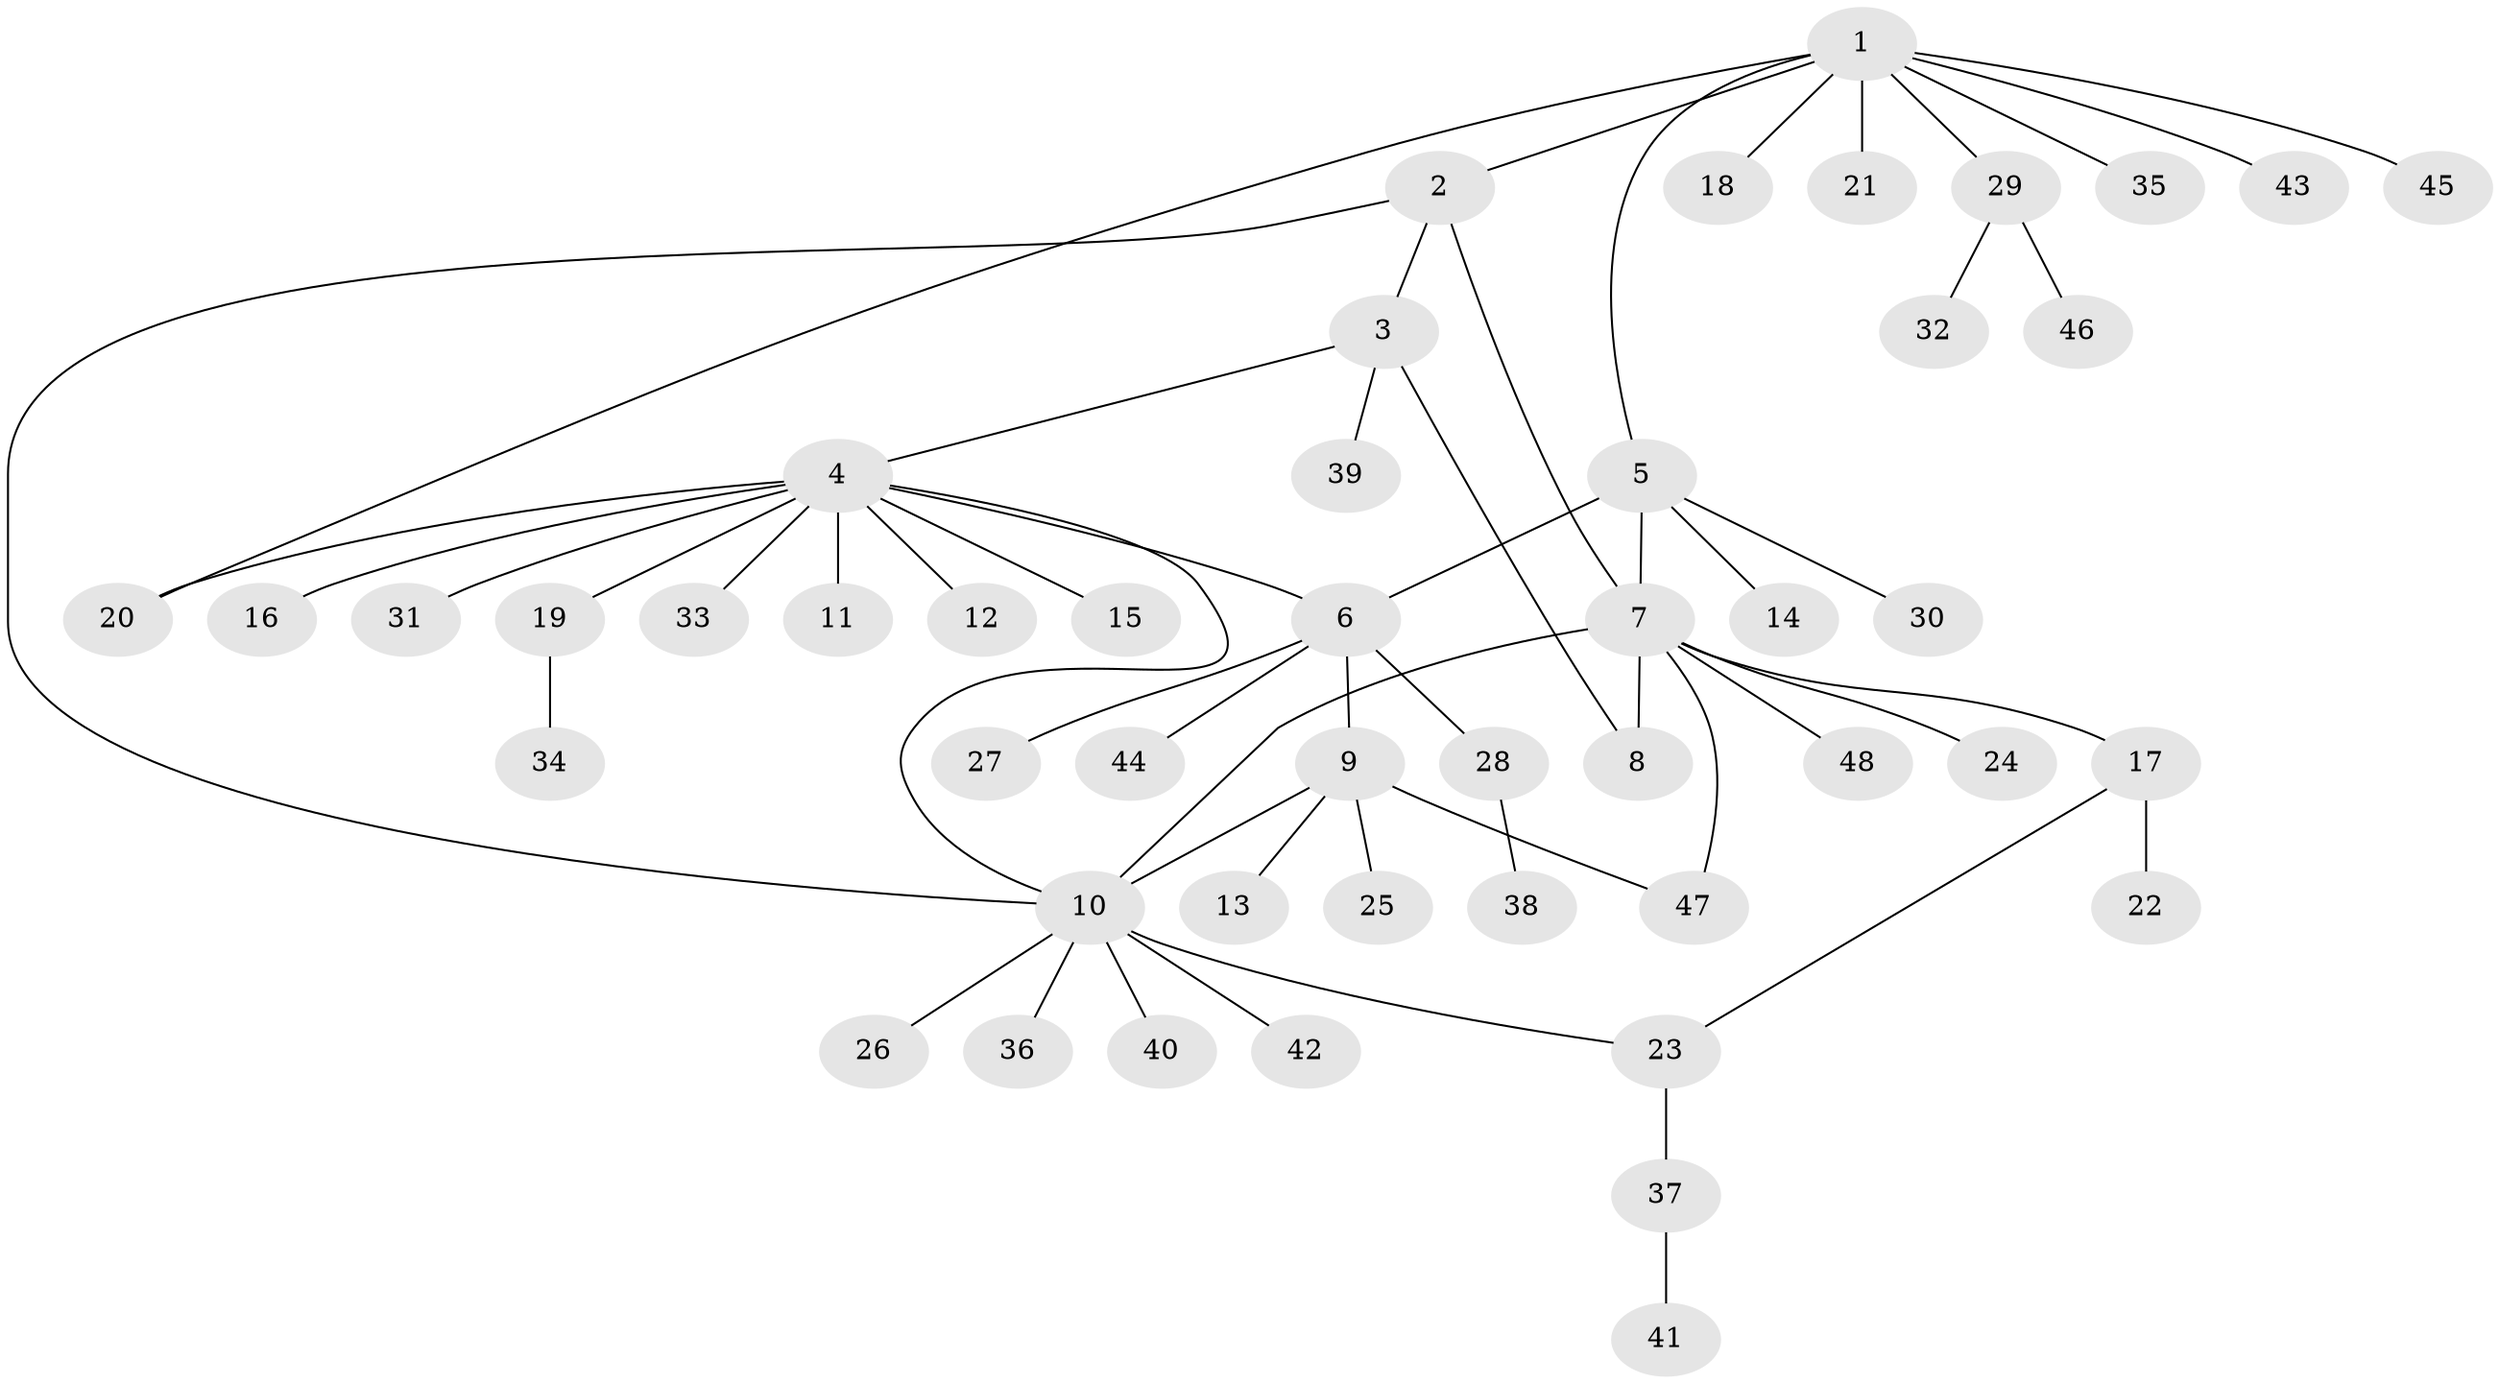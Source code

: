 // coarse degree distribution, {1: 0.5, 8: 0.05, 2: 0.05, 4: 0.1, 3: 0.15, 6: 0.1, 5: 0.05}
// Generated by graph-tools (version 1.1) at 2025/37/03/04/25 23:37:43]
// undirected, 48 vertices, 56 edges
graph export_dot {
  node [color=gray90,style=filled];
  1;
  2;
  3;
  4;
  5;
  6;
  7;
  8;
  9;
  10;
  11;
  12;
  13;
  14;
  15;
  16;
  17;
  18;
  19;
  20;
  21;
  22;
  23;
  24;
  25;
  26;
  27;
  28;
  29;
  30;
  31;
  32;
  33;
  34;
  35;
  36;
  37;
  38;
  39;
  40;
  41;
  42;
  43;
  44;
  45;
  46;
  47;
  48;
  1 -- 2;
  1 -- 5;
  1 -- 18;
  1 -- 20;
  1 -- 21;
  1 -- 29;
  1 -- 35;
  1 -- 43;
  1 -- 45;
  2 -- 3;
  2 -- 7;
  2 -- 10;
  3 -- 4;
  3 -- 8;
  3 -- 39;
  4 -- 6;
  4 -- 10;
  4 -- 11;
  4 -- 12;
  4 -- 15;
  4 -- 16;
  4 -- 19;
  4 -- 20;
  4 -- 31;
  4 -- 33;
  5 -- 6;
  5 -- 7;
  5 -- 14;
  5 -- 30;
  6 -- 9;
  6 -- 27;
  6 -- 28;
  6 -- 44;
  7 -- 8;
  7 -- 10;
  7 -- 17;
  7 -- 24;
  7 -- 47;
  7 -- 48;
  9 -- 10;
  9 -- 13;
  9 -- 25;
  9 -- 47;
  10 -- 23;
  10 -- 26;
  10 -- 36;
  10 -- 40;
  10 -- 42;
  17 -- 22;
  17 -- 23;
  19 -- 34;
  23 -- 37;
  28 -- 38;
  29 -- 32;
  29 -- 46;
  37 -- 41;
}
